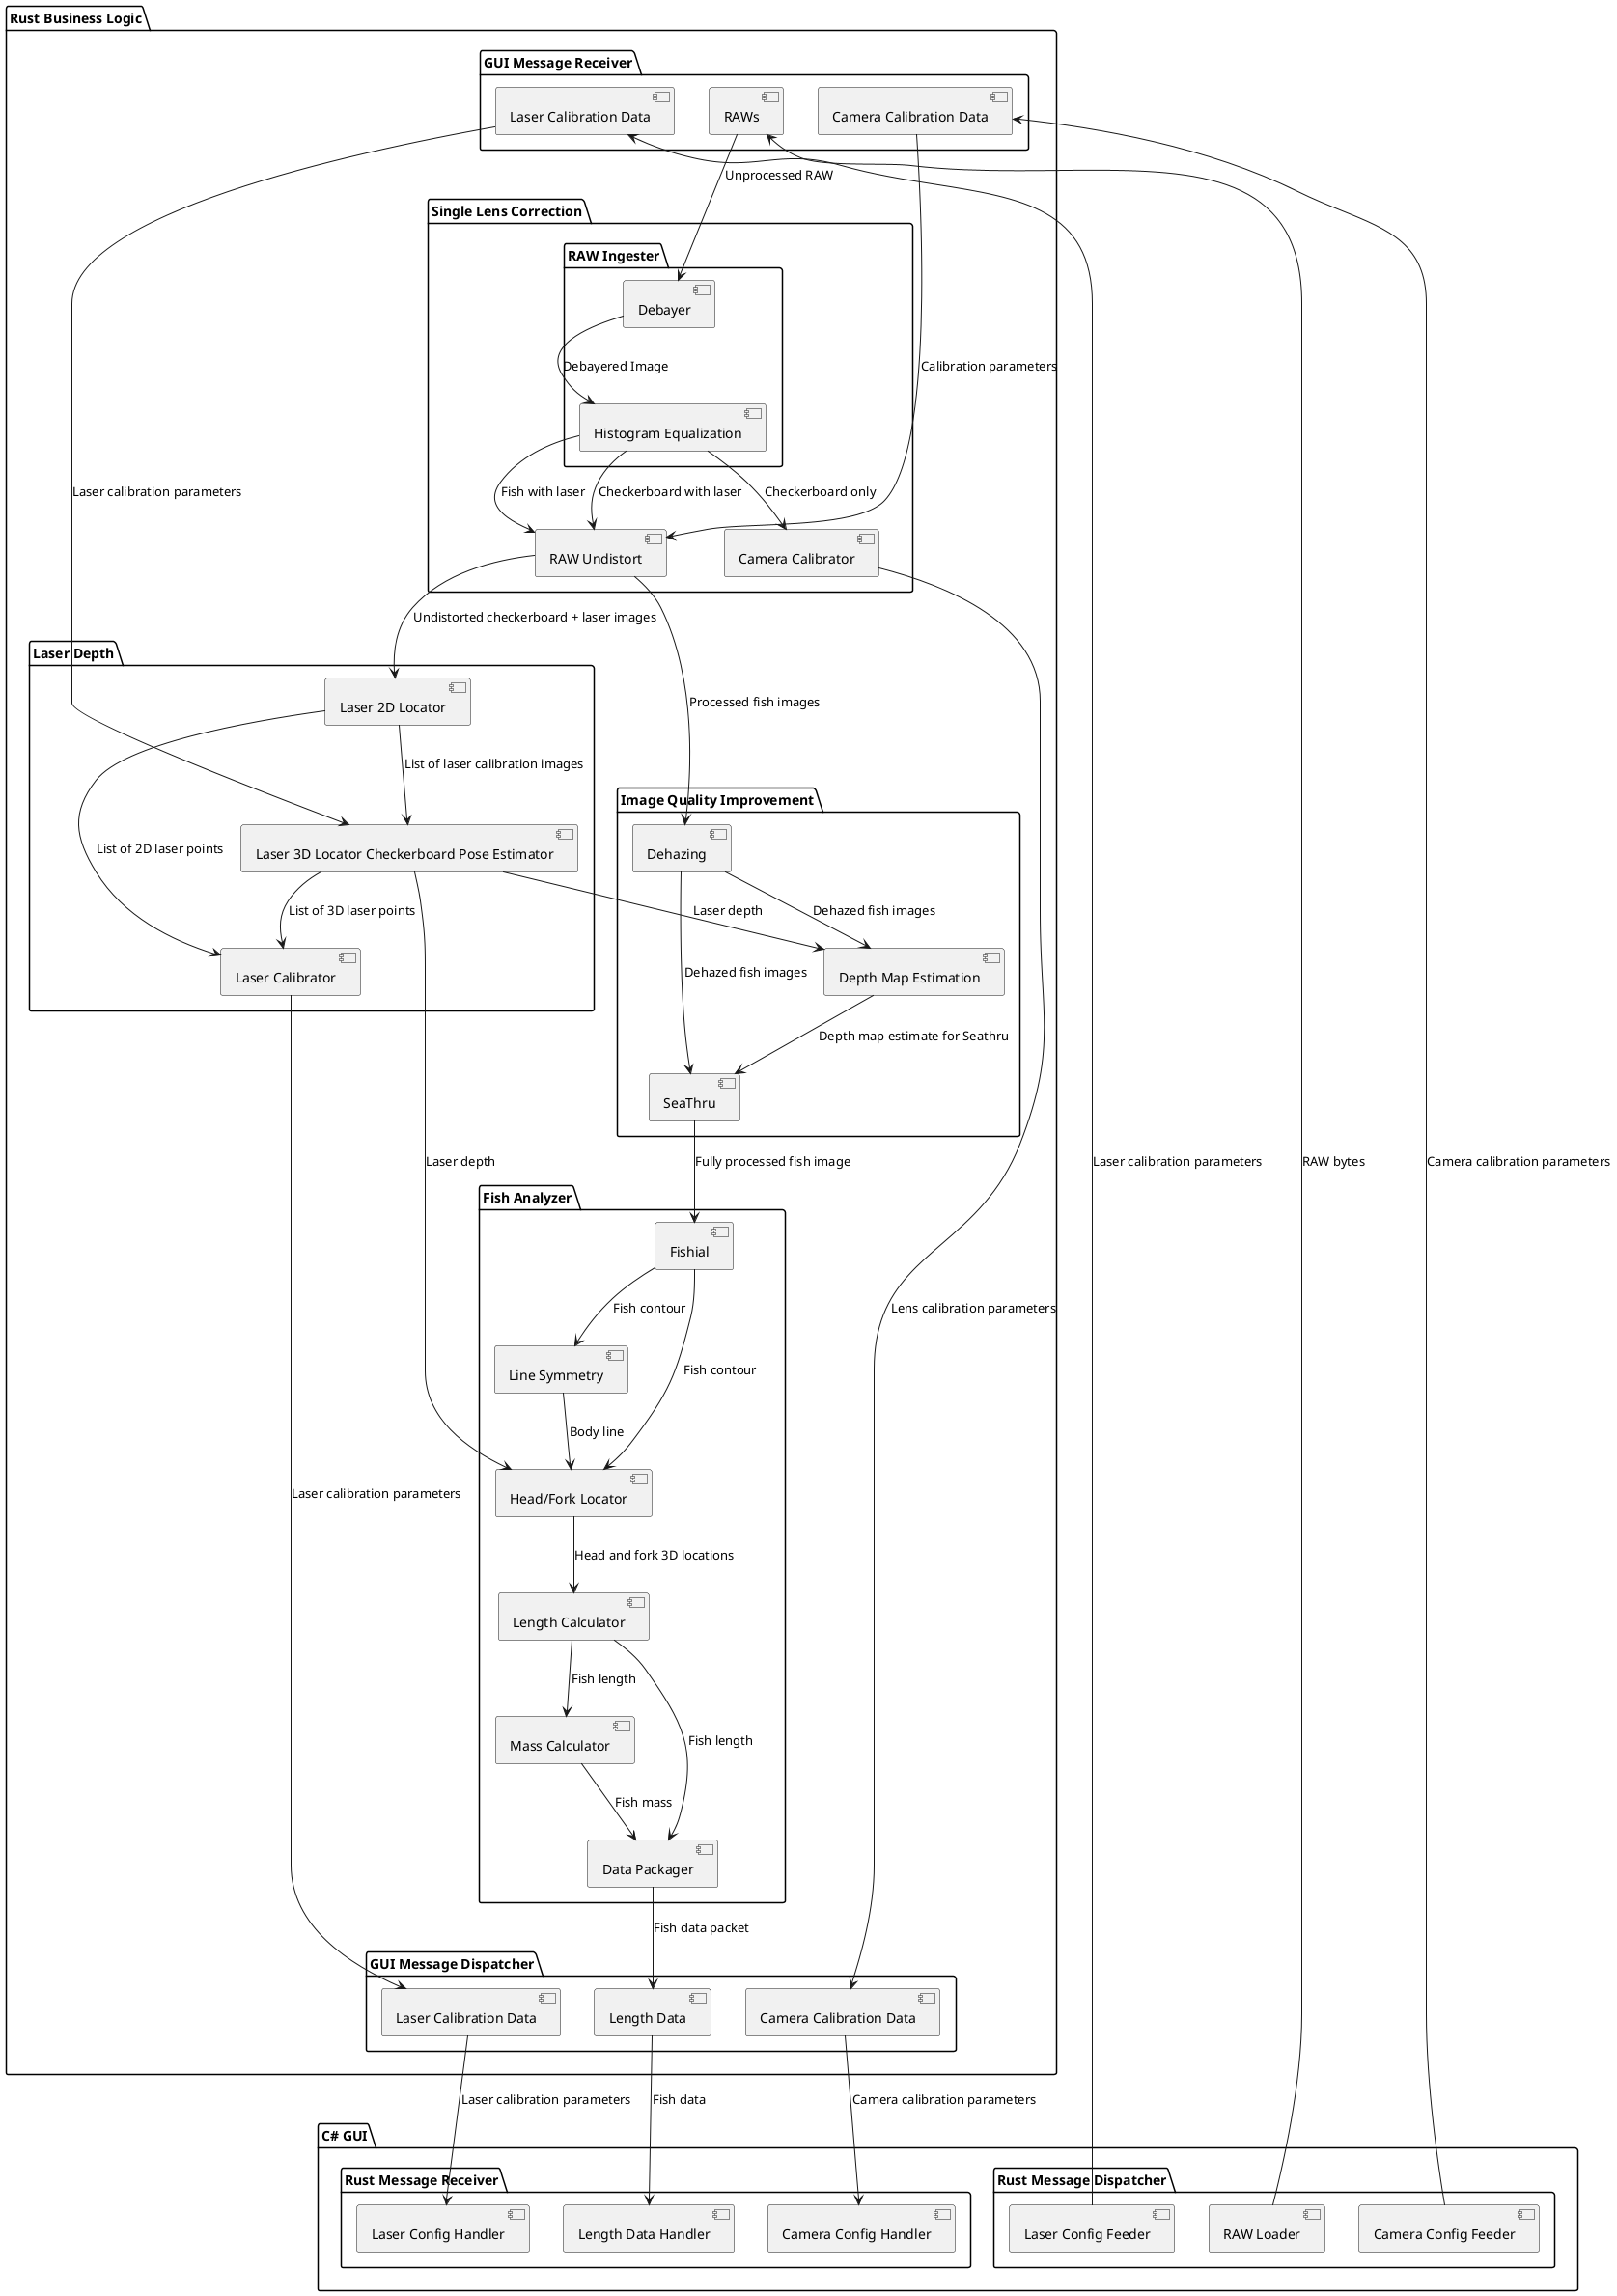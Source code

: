 @startuml System Diagram

package "C# GUI" {
    package "Rust Message Dispatcher" {
        [RAW Loader] as RAWL
        [Camera Config Feeder]  as CCF
        [Laser Config Feeder] as LCF
    }

    package "Rust Message Receiver" {
        [Camera Config Handler] as CCH
        [Laser Config Handler] as LCH
        [Length Data Handler] as LDH
    }
}

package "Rust Business Logic" {
    package "Single Lens Correction" {
        [RAW Undistort] as RAWU
        package "RAW Ingester" {
            [Debayer] as DB
            [Histogram Equalization] as HE
        }
        [Camera Calibrator] as CC
    }
   
    DB --> HE: Debayered Image

    HE --> CC: Checkerboard only 
    HE --> RAWU: Checkerboard with laser
    HE --> RAWU: Fish with laser


    package "GUI Message Dispatcher" {
        [Camera Calibration Data] as CDD
        [Laser Calibration Data] as LCDD
        [Length Data] as LDD
    }


    package "GUI Message Receiver" {
        [Camera Calibration Data] as CDR
        [Laser Calibration Data] as LCDR
        [RAWs] as RAWR
    }
    RAWR --> DB: Unprocessed RAW

    CC --> CDD: Lens calibration parameters 

    
    CDR --> RAWU: Calibration parameters

    package "Laser Depth" {
        [Laser Calibrator] as LC
        [Laser 2D Locator] as LL2
        [Laser 3D Locator Checkerboard Pose Estimator] as LL3
    }
    RAWU --> LL2: Undistorted checkerboard + laser images
    LL2 --> LL3: List of laser calibration images
    LL3 --> LC: List of 3D laser points
    LL2 --> LC: List of 2D laser points
    LC --> LCDD: Laser calibration parameters
    LCDR --> LL3: Laser calibration parameters

    package "Image Quality Improvement" {
        [SeaThru] as SEA
        [Depth Map Estimation] as DME
        [Dehazing] as DH
    }
    RAWU --> DH: Processed fish images 
    DH --> DME: Dehazed fish images
    LL3 --> DME: Laser depth
    DH --> SEA: Dehazed fish images
    DME --> SEA: Depth map estimate for Seathru

    package "Fish Analyzer" {
        [Fishial] as FAL
        [Line Symmetry] as LS
        [Head/Fork Locator] as HFL
        [Length Calculator] as LCal
        [Mass Calculator] as MCal
        [Data Packager] as DP
    }

    SEA --> FAL: Fully processed fish image
    FAL --> LS: Fish contour
    LS --> HFL: Body line
    FAL --> HFL: Fish contour
    LL3 --> HFL: Laser depth
    HFL --> LCal: Head and fork 3D locations
    LCal --> MCal: Fish length

    LCal --> DP: Fish length
    MCal --> DP: Fish mass

    DP --> LDD: Fish data packet
}

CCF --> CDR: Camera calibration parameters
CDD --> CCH: Camera calibration parameters
LCF --> LCDR: Laser calibration parameters
LCDD --> LCH: Laser calibration parameters
RAWL --> RAWR: RAW bytes
LDD --> LDH: Fish data

@enduml